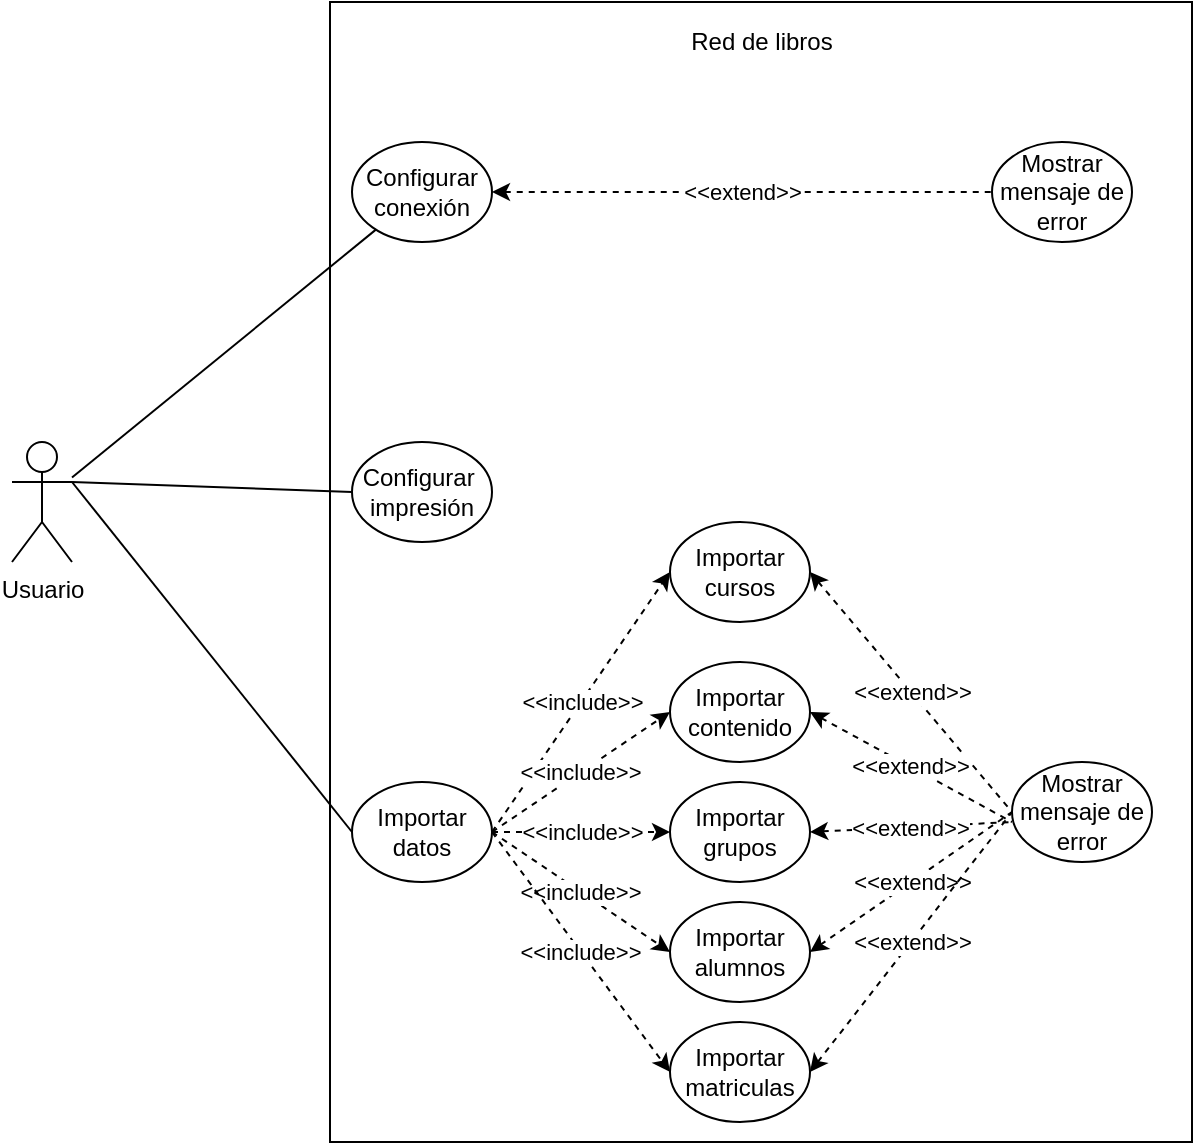 <mxfile version="13.1.5" type="google"><diagram id="gU4Ill65fA3LKujGa6Sa" name="Page-1"><mxGraphModel dx="1422" dy="762" grid="1" gridSize="10" guides="1" tooltips="1" connect="1" arrows="1" fold="1" page="1" pageScale="1" pageWidth="827" pageHeight="1169" math="0" shadow="0"><root><mxCell id="0"/><mxCell id="1" parent="0"/><mxCell id="TWQ4vY2al47aRUg0zDMP-1" value="Usuario" style="shape=umlActor;verticalLabelPosition=bottom;labelBackgroundColor=#ffffff;verticalAlign=top;html=1;" vertex="1" parent="1"><mxGeometry x="80" y="260" width="30" height="60" as="geometry"/></mxCell><mxCell id="TWQ4vY2al47aRUg0zDMP-2" value="" style="rounded=0;whiteSpace=wrap;html=1;" vertex="1" parent="1"><mxGeometry x="239" y="40" width="431" height="570" as="geometry"/></mxCell><mxCell id="TWQ4vY2al47aRUg0zDMP-3" value="Red de libros" style="text;html=1;strokeColor=none;fillColor=none;align=center;verticalAlign=middle;whiteSpace=wrap;rounded=0;" vertex="1" parent="1"><mxGeometry x="389.5" y="50" width="130" height="20" as="geometry"/></mxCell><mxCell id="TWQ4vY2al47aRUg0zDMP-4" value="Configurar conexión" style="ellipse;whiteSpace=wrap;html=1;" vertex="1" parent="1"><mxGeometry x="250" y="110" width="70" height="50" as="geometry"/></mxCell><mxCell id="TWQ4vY2al47aRUg0zDMP-5" value="" style="endArrow=none;html=1;startArrow=none;startFill=0;endFill=0;" edge="1" parent="1" source="TWQ4vY2al47aRUg0zDMP-1" target="TWQ4vY2al47aRUg0zDMP-4"><mxGeometry width="50" height="50" relative="1" as="geometry"><mxPoint x="480" y="320" as="sourcePoint"/><mxPoint x="530" y="270" as="targetPoint"/></mxGeometry></mxCell><mxCell id="TWQ4vY2al47aRUg0zDMP-26" value="Configurar&amp;nbsp;&lt;br&gt;impresión" style="ellipse;whiteSpace=wrap;html=1;" vertex="1" parent="1"><mxGeometry x="250" y="260" width="70" height="50" as="geometry"/></mxCell><mxCell id="TWQ4vY2al47aRUg0zDMP-27" value="Importar datos" style="ellipse;whiteSpace=wrap;html=1;" vertex="1" parent="1"><mxGeometry x="250" y="430" width="70" height="50" as="geometry"/></mxCell><mxCell id="TWQ4vY2al47aRUg0zDMP-29" value="Importar cursos" style="ellipse;whiteSpace=wrap;html=1;" vertex="1" parent="1"><mxGeometry x="409" y="300" width="70" height="50" as="geometry"/></mxCell><mxCell id="TWQ4vY2al47aRUg0zDMP-30" value="Importar contenido" style="ellipse;whiteSpace=wrap;html=1;" vertex="1" parent="1"><mxGeometry x="409" y="370" width="70" height="50" as="geometry"/></mxCell><mxCell id="TWQ4vY2al47aRUg0zDMP-31" value="Importar grupos" style="ellipse;whiteSpace=wrap;html=1;" vertex="1" parent="1"><mxGeometry x="409" y="430" width="70" height="50" as="geometry"/></mxCell><mxCell id="TWQ4vY2al47aRUg0zDMP-32" value="Importar alumnos" style="ellipse;whiteSpace=wrap;html=1;" vertex="1" parent="1"><mxGeometry x="409" y="490" width="70" height="50" as="geometry"/></mxCell><mxCell id="TWQ4vY2al47aRUg0zDMP-33" value="Importar matriculas" style="ellipse;whiteSpace=wrap;html=1;" vertex="1" parent="1"><mxGeometry x="409" y="550" width="70" height="50" as="geometry"/></mxCell><mxCell id="TWQ4vY2al47aRUg0zDMP-34" value="Mostrar mensaje de error" style="ellipse;whiteSpace=wrap;html=1;" vertex="1" parent="1"><mxGeometry x="580" y="420" width="70" height="50" as="geometry"/></mxCell><mxCell id="TWQ4vY2al47aRUg0zDMP-35" value="Mostrar mensaje de error" style="ellipse;whiteSpace=wrap;html=1;" vertex="1" parent="1"><mxGeometry x="570" y="110" width="70" height="50" as="geometry"/></mxCell><mxCell id="TWQ4vY2al47aRUg0zDMP-37" value="" style="endArrow=none;html=1;entryX=0;entryY=0.5;entryDx=0;entryDy=0;exitX=1;exitY=0.333;exitDx=0;exitDy=0;exitPerimeter=0;" edge="1" parent="1" source="TWQ4vY2al47aRUg0zDMP-1" target="TWQ4vY2al47aRUg0zDMP-26"><mxGeometry width="50" height="50" relative="1" as="geometry"><mxPoint x="390" y="420" as="sourcePoint"/><mxPoint x="440" y="370" as="targetPoint"/></mxGeometry></mxCell><mxCell id="TWQ4vY2al47aRUg0zDMP-38" value="" style="endArrow=none;html=1;entryX=0;entryY=0.5;entryDx=0;entryDy=0;" edge="1" parent="1" target="TWQ4vY2al47aRUg0zDMP-27"><mxGeometry width="50" height="50" relative="1" as="geometry"><mxPoint x="110" y="280" as="sourcePoint"/><mxPoint x="260" y="285" as="targetPoint"/></mxGeometry></mxCell><mxCell id="TWQ4vY2al47aRUg0zDMP-39" value="&amp;lt;&amp;lt;include&amp;gt;&amp;gt;" style="endArrow=classic;dashed=1;html=1;exitX=1;exitY=0.5;exitDx=0;exitDy=0;entryX=0;entryY=0.5;entryDx=0;entryDy=0;endFill=1;" edge="1" parent="1" source="TWQ4vY2al47aRUg0zDMP-27" target="TWQ4vY2al47aRUg0zDMP-29"><mxGeometry width="50" height="50" relative="1" as="geometry"><mxPoint x="317.97" y="302" as="sourcePoint"/><mxPoint x="383.99" y="336" as="targetPoint"/></mxGeometry></mxCell><mxCell id="TWQ4vY2al47aRUg0zDMP-40" value="&amp;lt;&amp;lt;include&amp;gt;&amp;gt;" style="endArrow=classic;dashed=1;html=1;exitX=1;exitY=0.5;exitDx=0;exitDy=0;entryX=0;entryY=0.5;entryDx=0;entryDy=0;endFill=1;" edge="1" parent="1" source="TWQ4vY2al47aRUg0zDMP-27" target="TWQ4vY2al47aRUg0zDMP-30"><mxGeometry width="50" height="50" relative="1" as="geometry"><mxPoint x="330" y="475" as="sourcePoint"/><mxPoint x="410" y="355" as="targetPoint"/></mxGeometry></mxCell><mxCell id="TWQ4vY2al47aRUg0zDMP-41" value="&amp;lt;&amp;lt;include&amp;gt;&amp;gt;" style="endArrow=classic;dashed=1;html=1;exitX=1;exitY=0.5;exitDx=0;exitDy=0;entryX=0;entryY=0.5;entryDx=0;entryDy=0;endFill=1;" edge="1" parent="1" source="TWQ4vY2al47aRUg0zDMP-27" target="TWQ4vY2al47aRUg0zDMP-31"><mxGeometry width="50" height="50" relative="1" as="geometry"><mxPoint x="330" y="475" as="sourcePoint"/><mxPoint x="410" y="415" as="targetPoint"/></mxGeometry></mxCell><mxCell id="TWQ4vY2al47aRUg0zDMP-43" value="&amp;lt;&amp;lt;include&amp;gt;&amp;gt;" style="endArrow=classic;dashed=1;html=1;exitX=1;exitY=0.5;exitDx=0;exitDy=0;entryX=0;entryY=0.5;entryDx=0;entryDy=0;endFill=1;" edge="1" parent="1" source="TWQ4vY2al47aRUg0zDMP-27" target="TWQ4vY2al47aRUg0zDMP-32"><mxGeometry width="50" height="50" relative="1" as="geometry"><mxPoint x="330" y="475" as="sourcePoint"/><mxPoint x="410" y="475" as="targetPoint"/></mxGeometry></mxCell><mxCell id="TWQ4vY2al47aRUg0zDMP-44" value="&amp;lt;&amp;lt;include&amp;gt;&amp;gt;" style="endArrow=classic;dashed=1;html=1;exitX=1;exitY=0.5;exitDx=0;exitDy=0;entryX=0;entryY=0.5;entryDx=0;entryDy=0;endFill=1;" edge="1" parent="1" source="TWQ4vY2al47aRUg0zDMP-27" target="TWQ4vY2al47aRUg0zDMP-33"><mxGeometry width="50" height="50" relative="1" as="geometry"><mxPoint x="340" y="485" as="sourcePoint"/><mxPoint x="420" y="485" as="targetPoint"/></mxGeometry></mxCell><mxCell id="TWQ4vY2al47aRUg0zDMP-45" value="&amp;lt;&amp;lt;extend&amp;gt;&amp;gt;" style="endArrow=none;dashed=1;html=1;exitX=1;exitY=0.5;exitDx=0;exitDy=0;entryX=0;entryY=0.5;entryDx=0;entryDy=0;endFill=0;startArrow=classic;startFill=1;" edge="1" parent="1" source="TWQ4vY2al47aRUg0zDMP-29" target="TWQ4vY2al47aRUg0zDMP-34"><mxGeometry width="50" height="50" relative="1" as="geometry"><mxPoint x="414" y="170" as="sourcePoint"/><mxPoint x="414" y="130" as="targetPoint"/></mxGeometry></mxCell><mxCell id="TWQ4vY2al47aRUg0zDMP-46" value="&amp;lt;&amp;lt;extend&amp;gt;&amp;gt;" style="endArrow=none;dashed=1;html=1;exitX=1;exitY=0.5;exitDx=0;exitDy=0;endFill=0;startArrow=classic;startFill=1;" edge="1" parent="1" source="TWQ4vY2al47aRUg0zDMP-30"><mxGeometry width="50" height="50" relative="1" as="geometry"><mxPoint x="489" y="335" as="sourcePoint"/><mxPoint x="580" y="450" as="targetPoint"/></mxGeometry></mxCell><mxCell id="TWQ4vY2al47aRUg0zDMP-47" value="&amp;lt;&amp;lt;extend&amp;gt;&amp;gt;" style="endArrow=none;dashed=1;html=1;exitX=1;exitY=0.5;exitDx=0;exitDy=0;endFill=0;startArrow=classic;startFill=1;" edge="1" parent="1" source="TWQ4vY2al47aRUg0zDMP-31"><mxGeometry width="50" height="50" relative="1" as="geometry"><mxPoint x="489" y="405" as="sourcePoint"/><mxPoint x="580" y="450" as="targetPoint"/></mxGeometry></mxCell><mxCell id="TWQ4vY2al47aRUg0zDMP-48" value="&amp;lt;&amp;lt;extend&amp;gt;&amp;gt;" style="endArrow=none;dashed=1;html=1;exitX=1;exitY=0.5;exitDx=0;exitDy=0;endFill=0;startArrow=classic;startFill=1;entryX=0;entryY=0.5;entryDx=0;entryDy=0;" edge="1" parent="1" source="TWQ4vY2al47aRUg0zDMP-32" target="TWQ4vY2al47aRUg0zDMP-34"><mxGeometry width="50" height="50" relative="1" as="geometry"><mxPoint x="489" y="465" as="sourcePoint"/><mxPoint x="540" y="450" as="targetPoint"/></mxGeometry></mxCell><mxCell id="TWQ4vY2al47aRUg0zDMP-49" value="&amp;lt;&amp;lt;extend&amp;gt;&amp;gt;" style="endArrow=none;dashed=1;html=1;exitX=1;exitY=0.5;exitDx=0;exitDy=0;endFill=0;startArrow=classic;startFill=1;entryX=0;entryY=0.5;entryDx=0;entryDy=0;" edge="1" parent="1" source="TWQ4vY2al47aRUg0zDMP-33" target="TWQ4vY2al47aRUg0zDMP-34"><mxGeometry width="50" height="50" relative="1" as="geometry"><mxPoint x="489" y="525" as="sourcePoint"/><mxPoint x="550" y="460" as="targetPoint"/></mxGeometry></mxCell><mxCell id="TWQ4vY2al47aRUg0zDMP-50" value="&amp;lt;&amp;lt;extend&amp;gt;&amp;gt;" style="endArrow=none;dashed=1;html=1;endFill=0;startArrow=classic;startFill=1;entryX=0;entryY=0.5;entryDx=0;entryDy=0;" edge="1" parent="1" source="TWQ4vY2al47aRUg0zDMP-4" target="TWQ4vY2al47aRUg0zDMP-35"><mxGeometry width="50" height="50" relative="1" as="geometry"><mxPoint x="499" y="535" as="sourcePoint"/><mxPoint x="560" y="470" as="targetPoint"/></mxGeometry></mxCell></root></mxGraphModel></diagram></mxfile>